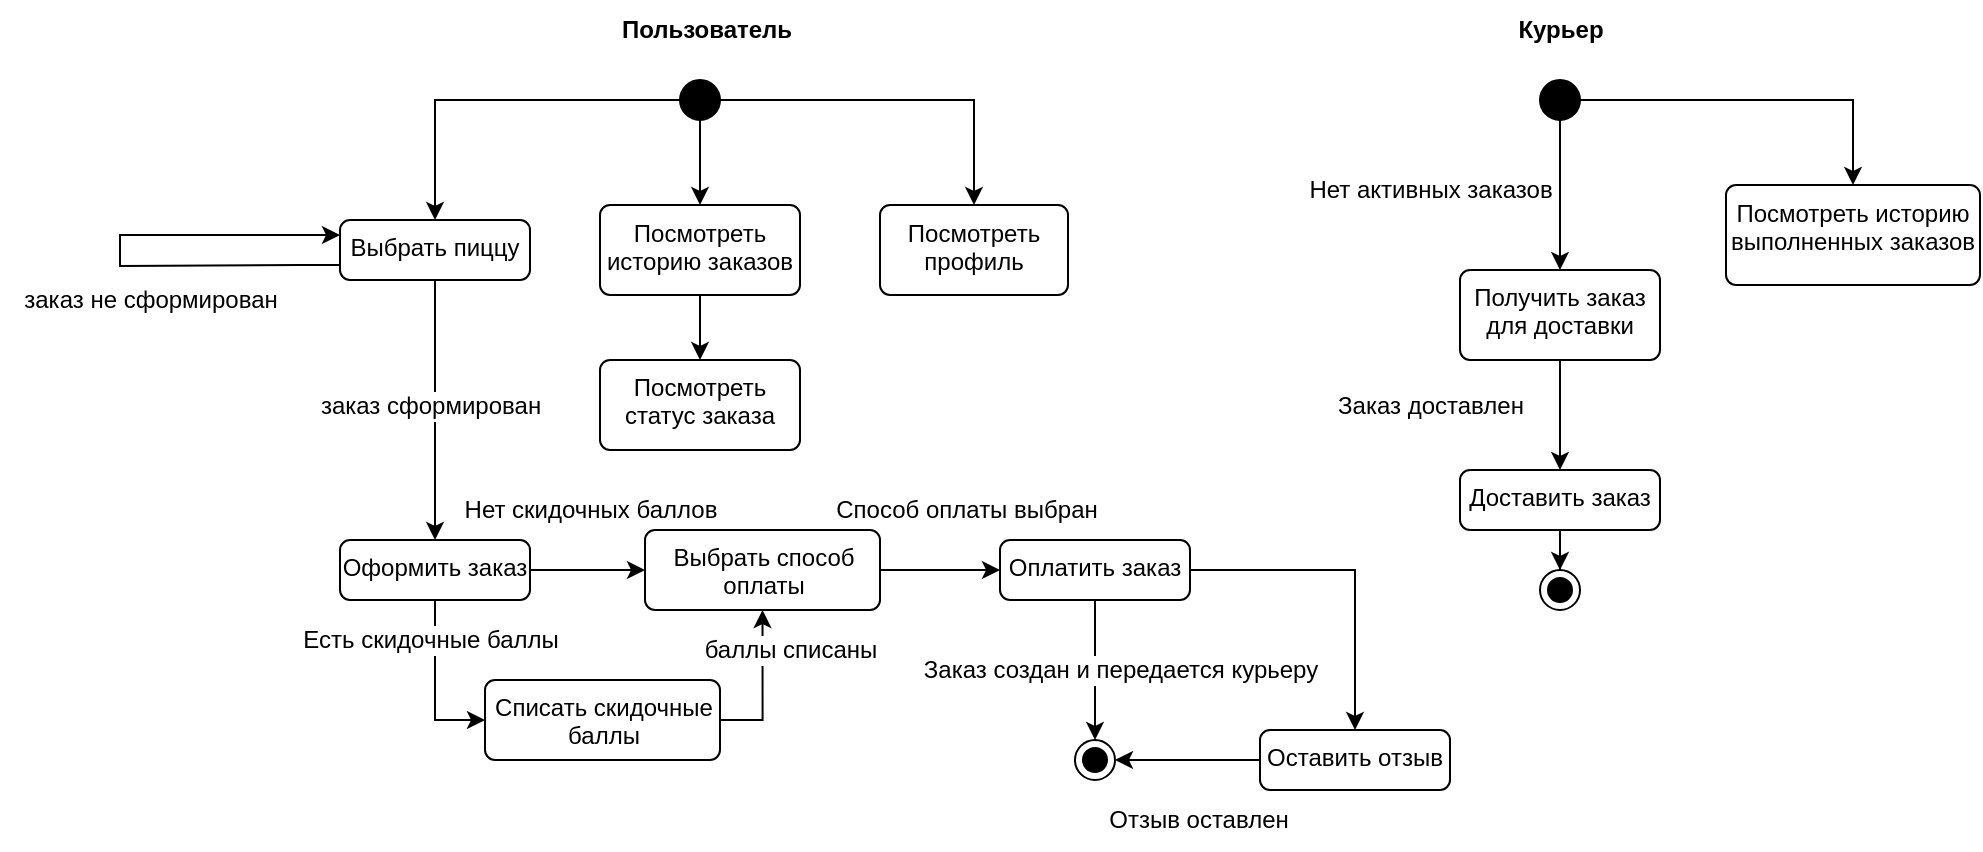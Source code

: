 <mxfile version="24.0.6" type="github">
  <diagram name="Страница — 1" id="svo4xueaaqVHP-x0B6R1">
    <mxGraphModel dx="2012" dy="651" grid="1" gridSize="10" guides="1" tooltips="1" connect="1" arrows="1" fold="1" page="1" pageScale="1" pageWidth="827" pageHeight="1169" math="0" shadow="0">
      <root>
        <mxCell id="0" />
        <mxCell id="1" parent="0" />
        <mxCell id="AfkmOP6WJ37Uotsz-tm1-13" style="edgeStyle=orthogonalEdgeStyle;rounded=0;orthogonalLoop=1;jettySize=auto;html=1;entryX=0.5;entryY=0;entryDx=0;entryDy=0;" edge="1" parent="1" source="AfkmOP6WJ37Uotsz-tm1-10" target="AfkmOP6WJ37Uotsz-tm1-28">
          <mxGeometry relative="1" as="geometry">
            <mxPoint x="240" y="210" as="targetPoint" />
          </mxGeometry>
        </mxCell>
        <mxCell id="AfkmOP6WJ37Uotsz-tm1-37" style="edgeStyle=orthogonalEdgeStyle;rounded=0;orthogonalLoop=1;jettySize=auto;html=1;entryX=0.5;entryY=0;entryDx=0;entryDy=0;" edge="1" parent="1" source="AfkmOP6WJ37Uotsz-tm1-10" target="AfkmOP6WJ37Uotsz-tm1-33">
          <mxGeometry relative="1" as="geometry" />
        </mxCell>
        <mxCell id="AfkmOP6WJ37Uotsz-tm1-38" style="edgeStyle=orthogonalEdgeStyle;rounded=0;orthogonalLoop=1;jettySize=auto;html=1;exitX=0.5;exitY=1;exitDx=0;exitDy=0;" edge="1" parent="1" source="AfkmOP6WJ37Uotsz-tm1-10" target="AfkmOP6WJ37Uotsz-tm1-34">
          <mxGeometry relative="1" as="geometry" />
        </mxCell>
        <mxCell id="AfkmOP6WJ37Uotsz-tm1-10" value="" style="ellipse;fillColor=strokeColor;html=1;" vertex="1" parent="1">
          <mxGeometry x="230" y="140" width="20" height="20" as="geometry" />
        </mxCell>
        <mxCell id="AfkmOP6WJ37Uotsz-tm1-11" value="" style="ellipse;html=1;shape=endState;fillColor=strokeColor;" vertex="1" parent="1">
          <mxGeometry x="427.5" y="470" width="20" height="20" as="geometry" />
        </mxCell>
        <mxCell id="AfkmOP6WJ37Uotsz-tm1-48" style="edgeStyle=orthogonalEdgeStyle;rounded=0;orthogonalLoop=1;jettySize=auto;html=1;entryX=0.5;entryY=0;entryDx=0;entryDy=0;" edge="1" parent="1" source="AfkmOP6WJ37Uotsz-tm1-20" target="AfkmOP6WJ37Uotsz-tm1-70">
          <mxGeometry relative="1" as="geometry" />
        </mxCell>
        <mxCell id="AfkmOP6WJ37Uotsz-tm1-74" style="edgeStyle=orthogonalEdgeStyle;rounded=0;orthogonalLoop=1;jettySize=auto;html=1;entryX=0.5;entryY=0;entryDx=0;entryDy=0;" edge="1" parent="1" source="AfkmOP6WJ37Uotsz-tm1-20" target="AfkmOP6WJ37Uotsz-tm1-11">
          <mxGeometry relative="1" as="geometry" />
        </mxCell>
        <mxCell id="AfkmOP6WJ37Uotsz-tm1-20" value="Оплатить заказ" style="html=1;align=center;verticalAlign=top;rounded=1;absoluteArcSize=1;arcSize=10;dashed=0;whiteSpace=wrap;" vertex="1" parent="1">
          <mxGeometry x="390" y="370" width="95" height="30" as="geometry" />
        </mxCell>
        <mxCell id="AfkmOP6WJ37Uotsz-tm1-39" style="edgeStyle=orthogonalEdgeStyle;rounded=0;orthogonalLoop=1;jettySize=auto;html=1;exitX=0.5;exitY=1;exitDx=0;exitDy=0;entryX=0.5;entryY=0;entryDx=0;entryDy=0;" edge="1" parent="1" source="AfkmOP6WJ37Uotsz-tm1-28" target="AfkmOP6WJ37Uotsz-tm1-32">
          <mxGeometry relative="1" as="geometry" />
        </mxCell>
        <mxCell id="AfkmOP6WJ37Uotsz-tm1-28" value="Выбрать пиццу" style="html=1;align=center;verticalAlign=top;rounded=1;absoluteArcSize=1;arcSize=10;dashed=0;whiteSpace=wrap;" vertex="1" parent="1">
          <mxGeometry x="60" y="210" width="95" height="30" as="geometry" />
        </mxCell>
        <mxCell id="AfkmOP6WJ37Uotsz-tm1-45" style="edgeStyle=orthogonalEdgeStyle;rounded=0;orthogonalLoop=1;jettySize=auto;html=1;exitX=1;exitY=0.5;exitDx=0;exitDy=0;entryX=0.5;entryY=1;entryDx=0;entryDy=0;" edge="1" parent="1" source="AfkmOP6WJ37Uotsz-tm1-30" target="AfkmOP6WJ37Uotsz-tm1-31">
          <mxGeometry relative="1" as="geometry" />
        </mxCell>
        <mxCell id="AfkmOP6WJ37Uotsz-tm1-30" value="Списать скидочные баллы" style="html=1;align=center;verticalAlign=top;rounded=1;absoluteArcSize=1;arcSize=10;dashed=0;whiteSpace=wrap;" vertex="1" parent="1">
          <mxGeometry x="132.5" y="440" width="117.5" height="40" as="geometry" />
        </mxCell>
        <mxCell id="AfkmOP6WJ37Uotsz-tm1-42" style="edgeStyle=orthogonalEdgeStyle;rounded=0;orthogonalLoop=1;jettySize=auto;html=1;exitX=1;exitY=0.5;exitDx=0;exitDy=0;entryX=0;entryY=0.5;entryDx=0;entryDy=0;" edge="1" parent="1" source="AfkmOP6WJ37Uotsz-tm1-31" target="AfkmOP6WJ37Uotsz-tm1-20">
          <mxGeometry relative="1" as="geometry" />
        </mxCell>
        <mxCell id="AfkmOP6WJ37Uotsz-tm1-31" value="Выбрать способ оплаты" style="html=1;align=center;verticalAlign=top;rounded=1;absoluteArcSize=1;arcSize=10;dashed=0;whiteSpace=wrap;" vertex="1" parent="1">
          <mxGeometry x="212.5" y="365" width="117.5" height="40" as="geometry" />
        </mxCell>
        <mxCell id="AfkmOP6WJ37Uotsz-tm1-40" style="edgeStyle=orthogonalEdgeStyle;rounded=0;orthogonalLoop=1;jettySize=auto;html=1;exitX=1;exitY=0.5;exitDx=0;exitDy=0;entryX=0;entryY=0.5;entryDx=0;entryDy=0;" edge="1" parent="1" source="AfkmOP6WJ37Uotsz-tm1-32" target="AfkmOP6WJ37Uotsz-tm1-31">
          <mxGeometry relative="1" as="geometry" />
        </mxCell>
        <mxCell id="AfkmOP6WJ37Uotsz-tm1-44" style="edgeStyle=orthogonalEdgeStyle;rounded=0;orthogonalLoop=1;jettySize=auto;html=1;exitX=0.5;exitY=1;exitDx=0;exitDy=0;entryX=0;entryY=0.5;entryDx=0;entryDy=0;" edge="1" parent="1" source="AfkmOP6WJ37Uotsz-tm1-32" target="AfkmOP6WJ37Uotsz-tm1-30">
          <mxGeometry relative="1" as="geometry" />
        </mxCell>
        <mxCell id="AfkmOP6WJ37Uotsz-tm1-32" value="Оформить заказ" style="html=1;align=center;verticalAlign=top;rounded=1;absoluteArcSize=1;arcSize=10;dashed=0;whiteSpace=wrap;" vertex="1" parent="1">
          <mxGeometry x="60" y="370" width="95" height="30" as="geometry" />
        </mxCell>
        <mxCell id="AfkmOP6WJ37Uotsz-tm1-33" value="Посмотреть профиль" style="html=1;align=center;verticalAlign=top;rounded=1;absoluteArcSize=1;arcSize=10;dashed=0;whiteSpace=wrap;" vertex="1" parent="1">
          <mxGeometry x="330" y="202.5" width="94" height="45" as="geometry" />
        </mxCell>
        <mxCell id="AfkmOP6WJ37Uotsz-tm1-43" style="edgeStyle=orthogonalEdgeStyle;rounded=0;orthogonalLoop=1;jettySize=auto;html=1;exitX=0.5;exitY=1;exitDx=0;exitDy=0;entryX=0.5;entryY=0;entryDx=0;entryDy=0;" edge="1" parent="1" source="AfkmOP6WJ37Uotsz-tm1-34" target="AfkmOP6WJ37Uotsz-tm1-35">
          <mxGeometry relative="1" as="geometry" />
        </mxCell>
        <mxCell id="AfkmOP6WJ37Uotsz-tm1-34" value="Посмотреть историю заказов" style="html=1;align=center;verticalAlign=top;rounded=1;absoluteArcSize=1;arcSize=10;dashed=0;whiteSpace=wrap;" vertex="1" parent="1">
          <mxGeometry x="190" y="202.5" width="100" height="45" as="geometry" />
        </mxCell>
        <mxCell id="AfkmOP6WJ37Uotsz-tm1-35" value="Посмотреть статус заказа" style="html=1;align=center;verticalAlign=top;rounded=1;absoluteArcSize=1;arcSize=10;dashed=0;whiteSpace=wrap;" vertex="1" parent="1">
          <mxGeometry x="190" y="280" width="100" height="45" as="geometry" />
        </mxCell>
        <mxCell id="AfkmOP6WJ37Uotsz-tm1-36" value="Пользователь" style="text;html=1;align=center;verticalAlign=middle;resizable=0;points=[];autosize=1;strokeColor=none;fillColor=none;fontStyle=1" vertex="1" parent="1">
          <mxGeometry x="192.5" y="100" width="100" height="30" as="geometry" />
        </mxCell>
        <mxCell id="AfkmOP6WJ37Uotsz-tm1-56" style="edgeStyle=orthogonalEdgeStyle;rounded=0;orthogonalLoop=1;jettySize=auto;html=1;entryX=0.5;entryY=0;entryDx=0;entryDy=0;" edge="1" parent="1" source="AfkmOP6WJ37Uotsz-tm1-49" target="AfkmOP6WJ37Uotsz-tm1-53">
          <mxGeometry relative="1" as="geometry" />
        </mxCell>
        <mxCell id="AfkmOP6WJ37Uotsz-tm1-57" style="edgeStyle=orthogonalEdgeStyle;rounded=0;orthogonalLoop=1;jettySize=auto;html=1;entryX=0.5;entryY=0;entryDx=0;entryDy=0;" edge="1" parent="1" source="AfkmOP6WJ37Uotsz-tm1-49" target="AfkmOP6WJ37Uotsz-tm1-55">
          <mxGeometry relative="1" as="geometry" />
        </mxCell>
        <mxCell id="AfkmOP6WJ37Uotsz-tm1-49" value="" style="ellipse;fillColor=strokeColor;html=1;" vertex="1" parent="1">
          <mxGeometry x="660" y="140" width="20" height="20" as="geometry" />
        </mxCell>
        <mxCell id="AfkmOP6WJ37Uotsz-tm1-51" value="Курьер" style="text;html=1;align=center;verticalAlign=middle;resizable=0;points=[];autosize=1;strokeColor=none;fillColor=none;fontStyle=1" vertex="1" parent="1">
          <mxGeometry x="640" y="100" width="60" height="30" as="geometry" />
        </mxCell>
        <mxCell id="AfkmOP6WJ37Uotsz-tm1-58" style="edgeStyle=orthogonalEdgeStyle;rounded=0;orthogonalLoop=1;jettySize=auto;html=1;entryX=0.5;entryY=0;entryDx=0;entryDy=0;" edge="1" parent="1" source="AfkmOP6WJ37Uotsz-tm1-53" target="AfkmOP6WJ37Uotsz-tm1-54">
          <mxGeometry relative="1" as="geometry" />
        </mxCell>
        <mxCell id="AfkmOP6WJ37Uotsz-tm1-53" value="Получить заказ для доставки" style="html=1;align=center;verticalAlign=top;rounded=1;absoluteArcSize=1;arcSize=10;dashed=0;whiteSpace=wrap;" vertex="1" parent="1">
          <mxGeometry x="620" y="235" width="100" height="45" as="geometry" />
        </mxCell>
        <mxCell id="AfkmOP6WJ37Uotsz-tm1-78" style="edgeStyle=orthogonalEdgeStyle;rounded=0;orthogonalLoop=1;jettySize=auto;html=1;" edge="1" parent="1" source="AfkmOP6WJ37Uotsz-tm1-54" target="AfkmOP6WJ37Uotsz-tm1-77">
          <mxGeometry relative="1" as="geometry" />
        </mxCell>
        <mxCell id="AfkmOP6WJ37Uotsz-tm1-54" value="Доставить заказ" style="html=1;align=center;verticalAlign=top;rounded=1;absoluteArcSize=1;arcSize=10;dashed=0;whiteSpace=wrap;" vertex="1" parent="1">
          <mxGeometry x="620" y="335" width="100" height="30" as="geometry" />
        </mxCell>
        <mxCell id="AfkmOP6WJ37Uotsz-tm1-55" value="Посмотреть историю выполненных заказов" style="html=1;align=center;verticalAlign=top;rounded=1;absoluteArcSize=1;arcSize=10;dashed=0;whiteSpace=wrap;" vertex="1" parent="1">
          <mxGeometry x="753" y="192.5" width="127" height="50" as="geometry" />
        </mxCell>
        <mxCell id="AfkmOP6WJ37Uotsz-tm1-59" value="Нет активных заказов" style="text;html=1;align=center;verticalAlign=middle;resizable=0;points=[];autosize=1;strokeColor=none;fillColor=none;" vertex="1" parent="1">
          <mxGeometry x="530" y="180" width="150" height="30" as="geometry" />
        </mxCell>
        <mxCell id="AfkmOP6WJ37Uotsz-tm1-60" value="Есть скидочные баллы" style="text;html=1;align=center;verticalAlign=middle;resizable=0;points=[];autosize=1;strokeColor=none;fillColor=none;labelBackgroundColor=default;" vertex="1" parent="1">
          <mxGeometry x="30" y="405" width="150" height="30" as="geometry" />
        </mxCell>
        <mxCell id="AfkmOP6WJ37Uotsz-tm1-61" value="Нет скидочных баллов" style="text;html=1;align=center;verticalAlign=middle;resizable=0;points=[];autosize=1;strokeColor=none;fillColor=none;" vertex="1" parent="1">
          <mxGeometry x="110" y="340" width="150" height="30" as="geometry" />
        </mxCell>
        <mxCell id="AfkmOP6WJ37Uotsz-tm1-62" value="Способ оплаты выбран" style="text;html=1;align=center;verticalAlign=middle;resizable=0;points=[];autosize=1;strokeColor=none;fillColor=none;" vertex="1" parent="1">
          <mxGeometry x="297.5" y="340" width="150" height="30" as="geometry" />
        </mxCell>
        <mxCell id="AfkmOP6WJ37Uotsz-tm1-63" value="баллы списаны" style="text;html=1;align=center;verticalAlign=middle;resizable=0;points=[];autosize=1;strokeColor=none;fillColor=none;labelBackgroundColor=default;" vertex="1" parent="1">
          <mxGeometry x="230" y="410" width="110" height="30" as="geometry" />
        </mxCell>
        <mxCell id="AfkmOP6WJ37Uotsz-tm1-64" value="заказ сформирован" style="text;html=1;align=center;verticalAlign=middle;resizable=0;points=[];autosize=1;strokeColor=none;fillColor=none;labelBackgroundColor=default;" vertex="1" parent="1">
          <mxGeometry x="40" y="287.5" width="130" height="30" as="geometry" />
        </mxCell>
        <mxCell id="AfkmOP6WJ37Uotsz-tm1-65" style="edgeStyle=orthogonalEdgeStyle;rounded=0;orthogonalLoop=1;jettySize=auto;html=1;entryX=0;entryY=0.25;entryDx=0;entryDy=0;exitX=0;exitY=0.75;exitDx=0;exitDy=0;" edge="1" parent="1" source="AfkmOP6WJ37Uotsz-tm1-28" target="AfkmOP6WJ37Uotsz-tm1-28">
          <mxGeometry relative="1" as="geometry">
            <mxPoint x="-70" y="220" as="sourcePoint" />
            <Array as="points">
              <mxPoint x="40" y="233" />
              <mxPoint x="-50" y="233" />
              <mxPoint x="-50" y="218" />
            </Array>
          </mxGeometry>
        </mxCell>
        <mxCell id="AfkmOP6WJ37Uotsz-tm1-66" value="заказ не сформирован" style="text;html=1;align=center;verticalAlign=middle;resizable=0;points=[];autosize=1;strokeColor=none;fillColor=none;" vertex="1" parent="1">
          <mxGeometry x="-110" y="235" width="150" height="30" as="geometry" />
        </mxCell>
        <mxCell id="AfkmOP6WJ37Uotsz-tm1-67" value="Заказ доставлен" style="text;html=1;align=center;verticalAlign=middle;resizable=0;points=[];autosize=1;strokeColor=none;fillColor=none;" vertex="1" parent="1">
          <mxGeometry x="545" y="287.5" width="120" height="30" as="geometry" />
        </mxCell>
        <mxCell id="AfkmOP6WJ37Uotsz-tm1-68" value="Заказ создан и передается курьеру" style="text;html=1;align=center;verticalAlign=middle;resizable=0;points=[];autosize=1;strokeColor=none;fillColor=none;labelBackgroundColor=default;" vertex="1" parent="1">
          <mxGeometry x="340" y="420" width="220" height="30" as="geometry" />
        </mxCell>
        <mxCell id="AfkmOP6WJ37Uotsz-tm1-72" style="edgeStyle=orthogonalEdgeStyle;rounded=0;orthogonalLoop=1;jettySize=auto;html=1;" edge="1" parent="1" source="AfkmOP6WJ37Uotsz-tm1-70" target="AfkmOP6WJ37Uotsz-tm1-11">
          <mxGeometry relative="1" as="geometry" />
        </mxCell>
        <mxCell id="AfkmOP6WJ37Uotsz-tm1-70" value="Оставить отзыв" style="html=1;align=center;verticalAlign=top;rounded=1;absoluteArcSize=1;arcSize=10;dashed=0;whiteSpace=wrap;" vertex="1" parent="1">
          <mxGeometry x="520" y="465" width="95" height="30" as="geometry" />
        </mxCell>
        <mxCell id="AfkmOP6WJ37Uotsz-tm1-77" value="" style="ellipse;html=1;shape=endState;fillColor=strokeColor;" vertex="1" parent="1">
          <mxGeometry x="660" y="385" width="20" height="20" as="geometry" />
        </mxCell>
        <mxCell id="AfkmOP6WJ37Uotsz-tm1-79" value="Отзыв оставлен" style="text;html=1;align=center;verticalAlign=middle;resizable=0;points=[];autosize=1;strokeColor=none;fillColor=none;" vertex="1" parent="1">
          <mxGeometry x="434" y="495" width="110" height="30" as="geometry" />
        </mxCell>
      </root>
    </mxGraphModel>
  </diagram>
</mxfile>
